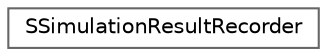 digraph "クラス階層図"
{
 // LATEX_PDF_SIZE
  bgcolor="transparent";
  edge [fontname=Helvetica,fontsize=10,labelfontname=Helvetica,labelfontsize=10];
  node [fontname=Helvetica,fontsize=10,shape=box,height=0.2,width=0.4];
  rankdir="LR";
  Node0 [id="Node000000",label="SSimulationResultRecorder",height=0.2,width=0.4,color="grey40", fillcolor="white", style="filled",URL="$struct_s_simulation_result_recorder.html",tooltip="シミュレーションの結果を格納する構造体．変数をごちゃごちゃさせたくないので作成   最初のSはStructのS"];
}
